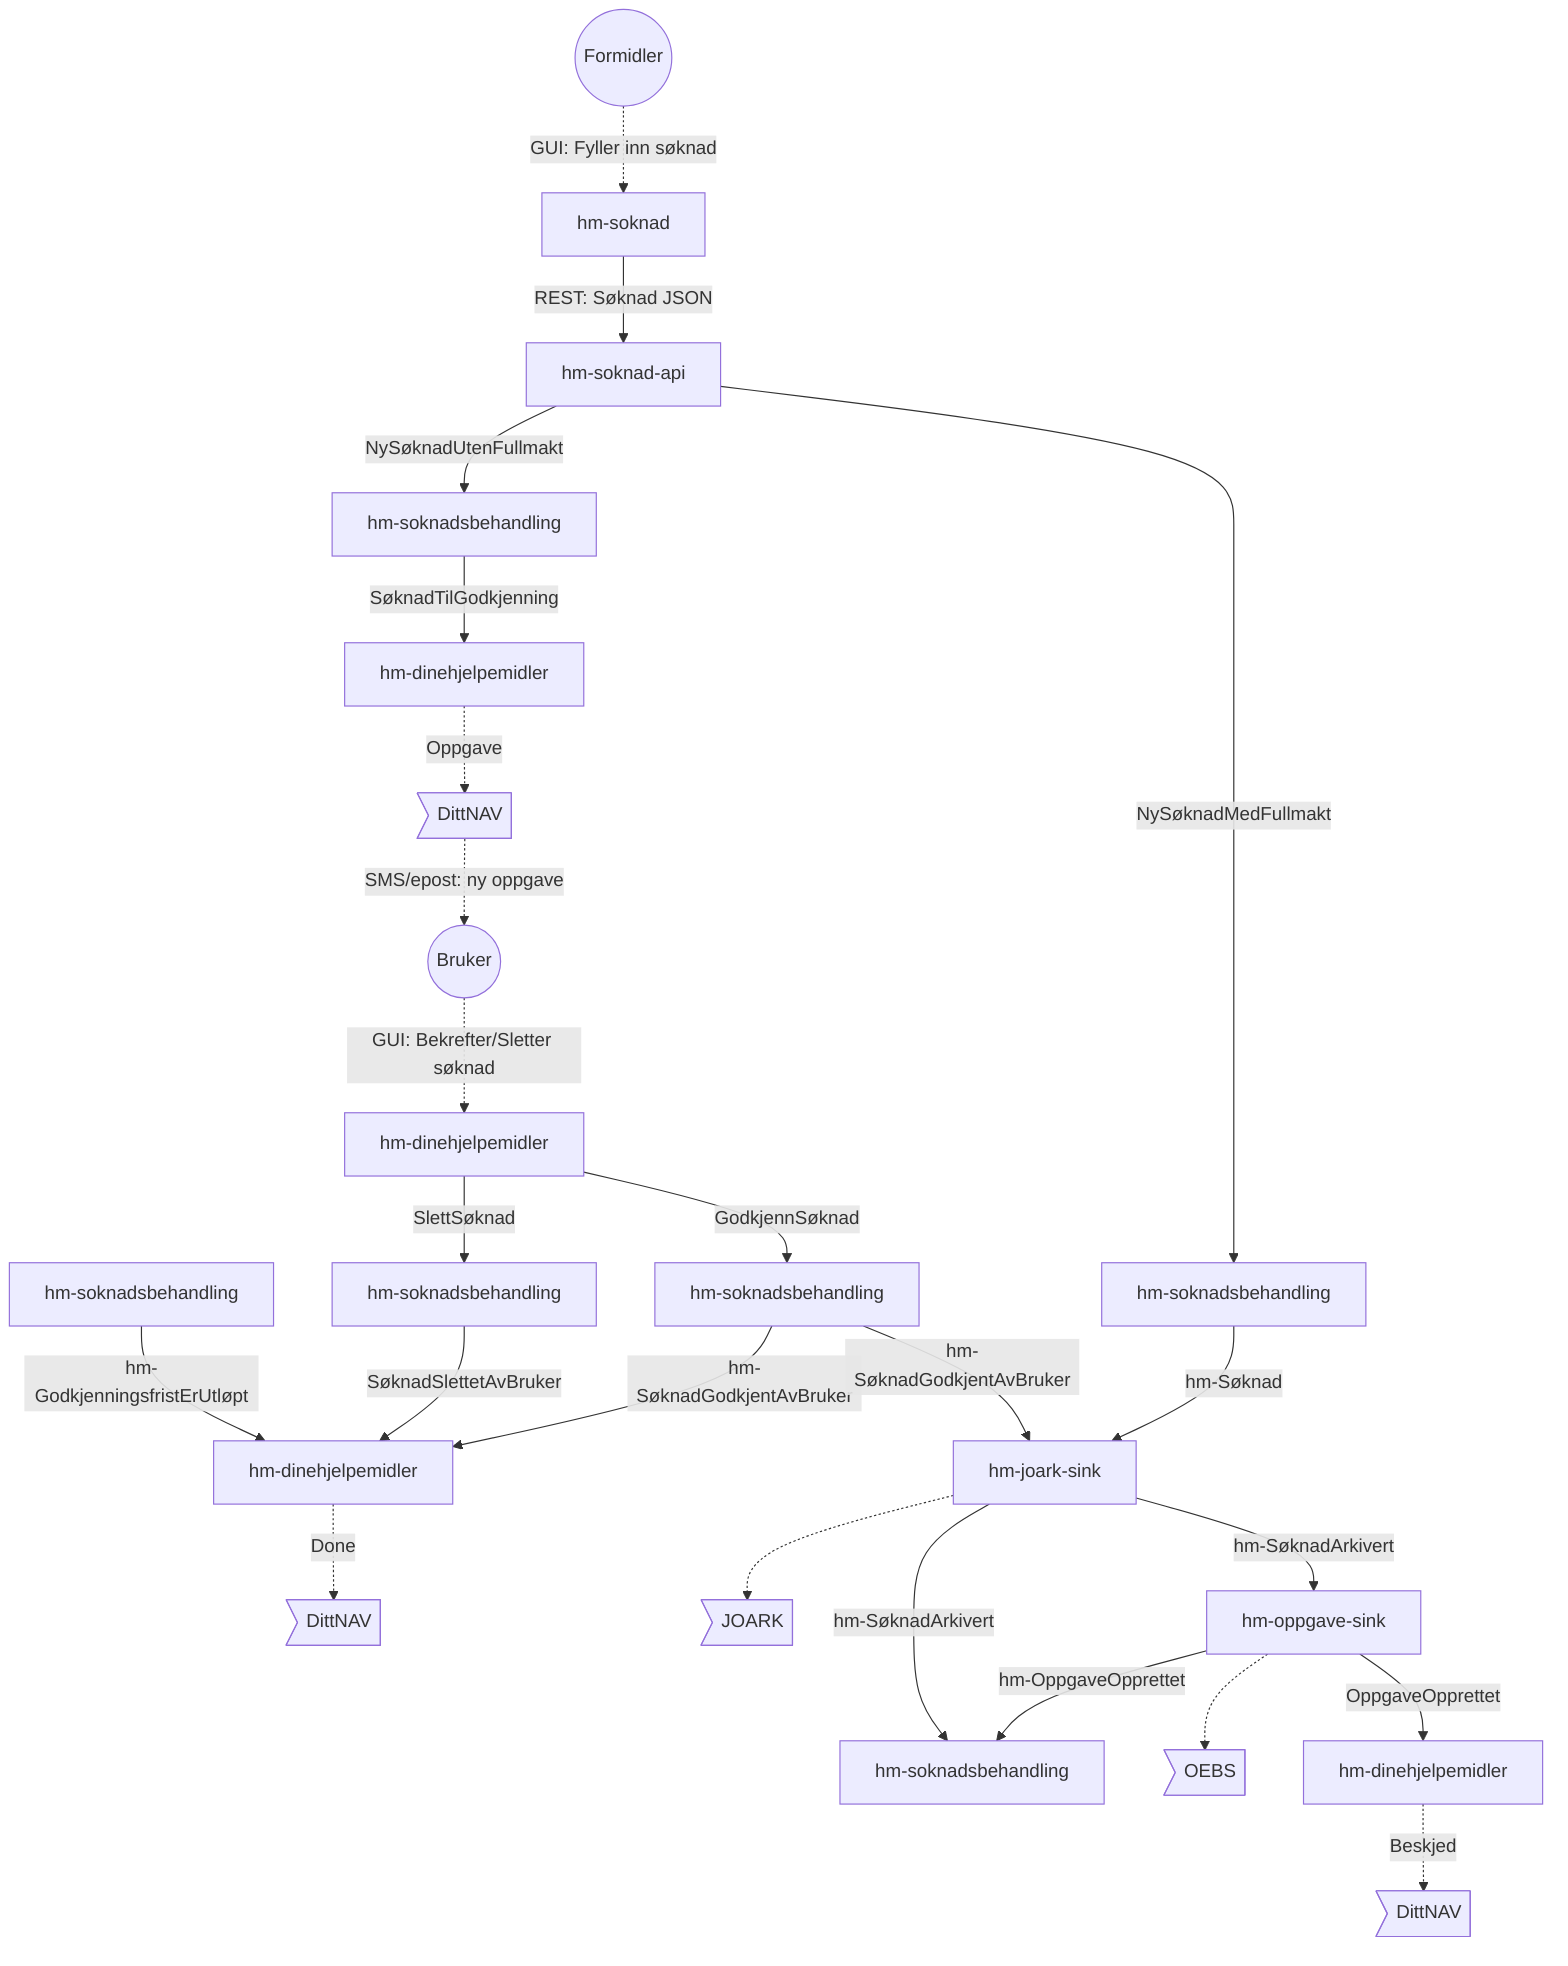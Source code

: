 graph TD

    formidler((Formidler)) -. GUI: Fyller inn søknad .-> hmsoknad    

    hmsoknad[hm-soknad] -- REST: Søknad JSON --> soknad_api[hm-soknad-api]
    soknad_api -- NySøknadMedFullmakt --> sokbeh_med_fullmkt[hm-soknadsbehandling]
    soknad_api -- NySøknadUtenFullmakt --> sokbeh_uten_fullmkt[hm-soknadsbehandling]

    sokbeh_uten_fullmkt -- SøknadTilGodkjenning --> brukerbek_venter_godkj[hm-dinehjelpemidler]
    brukerbek_venter_godkj -. Oppgave .-> dittnav_brukerbekreftelse>DittNAV]
    dittnav_brukerbekreftelse -. SMS/epost: ny oppgave .-> bruker
    bruker((Bruker)) -. GUI: Bekrefter/Sletter søknad .-> brukerbek_bruker_svar[hm-dinehjelpemidler]
    brukerbek_bruker_svar -- GodkjennSøknad --> sokbeh_godkjent[hm-soknadsbehandling]
    
    brukerbek_bruker_svar -- SlettSøknad --> sokbeh_slettet[hm-soknadsbehandling]
    hmsokbeh_utløpt[hm-soknadsbehandling] -- hm-GodkjenningsfristErUtløpt --> brukerbek_done[hm-dinehjelpemidler]
    sokbeh_slettet -- SøknadSlettetAvBruker --> brukerbek_done
    brukerbek_done -. Done .-> dittnav_done>DittNAV]

    sokbeh_godkjent -- hm-SøknadGodkjentAvBruker --> brukerbek_done
    sokbeh_godkjent -- hm-SøknadGodkjentAvBruker --> joarksink[hm-joark-sink]
    sokbeh_med_fullmkt -- hm-Søknad --> joarksink
    
    joarksink -.-> joark>JOARK]
    joarksink -- hm-SøknadArkivert --> sokbeh1[hm-soknadsbehandling]
    joarksink -- hm-SøknadArkivert --> oppgavesink[hm-oppgave-sink]

    oppgavesink -.-> oebs>OEBS]
    oppgavesink -- hm-OppgaveOpprettet --> sokbeh1
    oppgavesink -- OppgaveOpprettet --> hmbrukerbekreftelse_oppg_opprettet[hm-dinehjelpemidler]
    hmbrukerbekreftelse_oppg_opprettet -. Beskjed .-> dittnav_oppg_opprettet>DittNAV]